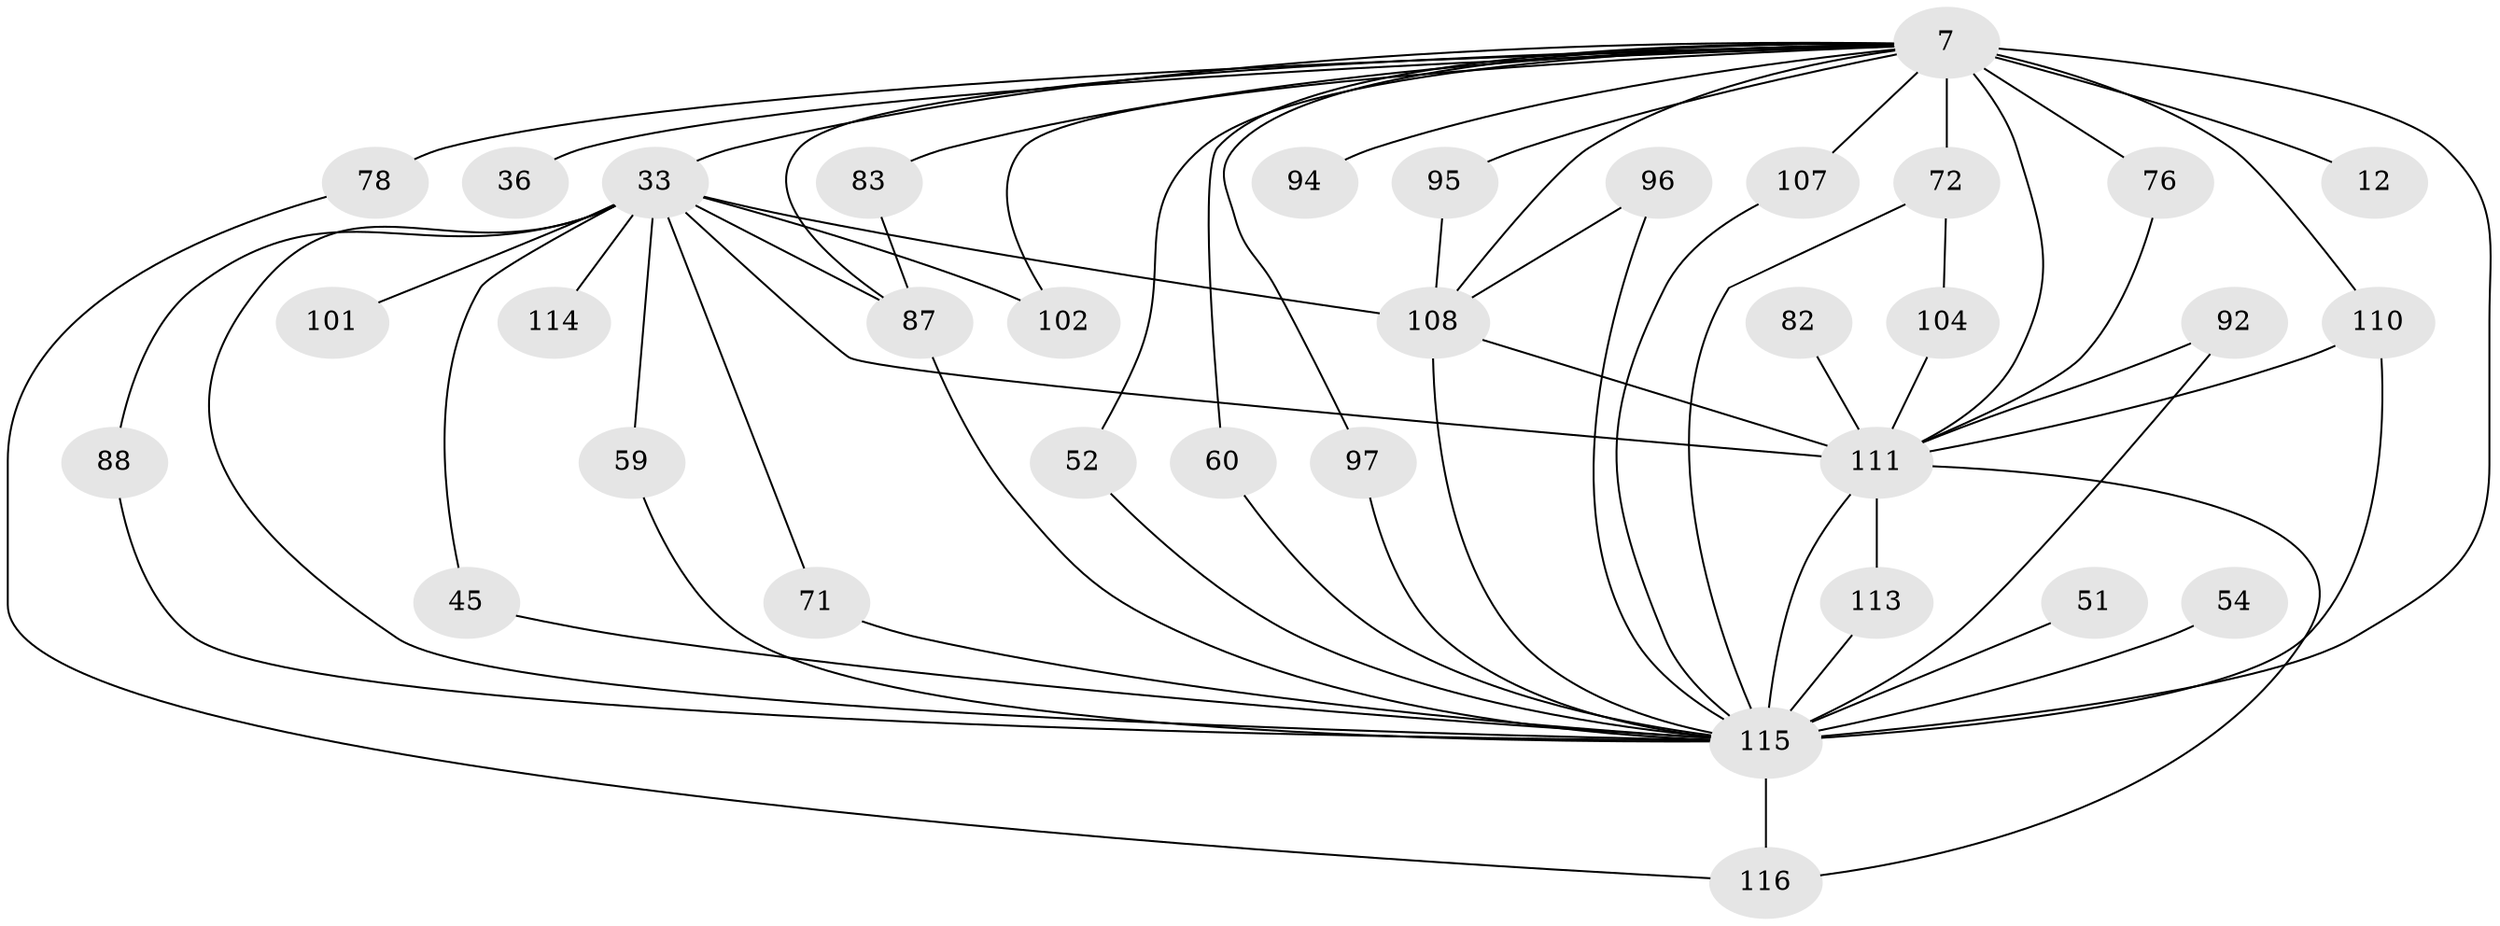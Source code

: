 // original degree distribution, {23: 0.008620689655172414, 27: 0.008620689655172414, 17: 0.008620689655172414, 14: 0.008620689655172414, 37: 0.008620689655172414, 18: 0.017241379310344827, 28: 0.008620689655172414, 26: 0.008620689655172414, 15: 0.008620689655172414, 5: 0.017241379310344827, 2: 0.5258620689655172, 4: 0.11206896551724138, 6: 0.034482758620689655, 3: 0.21551724137931033, 8: 0.008620689655172414}
// Generated by graph-tools (version 1.1) at 2025/46/03/04/25 21:46:46]
// undirected, 34 vertices, 62 edges
graph export_dot {
graph [start="1"]
  node [color=gray90,style=filled];
  7 [super="+1+2"];
  12;
  33 [super="+9"];
  36 [super="+17"];
  45;
  51;
  52;
  54 [super="+22"];
  59;
  60;
  71;
  72 [super="+68+31"];
  76 [super="+65"];
  78 [super="+73"];
  82;
  83 [super="+64"];
  87 [super="+85+79"];
  88 [super="+20+15"];
  92;
  94;
  95 [super="+48"];
  96 [super="+14"];
  97;
  101;
  102;
  104;
  107 [super="+103"];
  108 [super="+41+100"];
  110 [super="+90+86+46"];
  111 [super="+61+106+10+23+30+53+109+69+80"];
  113 [super="+43+98"];
  114;
  115 [super="+112+105+99+42"];
  116 [super="+55+81"];
  7 -- 12 [weight=2];
  7 -- 97;
  7 -- 72 [weight=4];
  7 -- 94 [weight=2];
  7 -- 95 [weight=2];
  7 -- 107 [weight=2];
  7 -- 108 [weight=2];
  7 -- 60;
  7 -- 78 [weight=3];
  7 -- 83;
  7 -- 36 [weight=3];
  7 -- 102;
  7 -- 52;
  7 -- 111 [weight=19];
  7 -- 110;
  7 -- 87 [weight=5];
  7 -- 115 [weight=9];
  7 -- 76 [weight=2];
  7 -- 33 [weight=9];
  33 -- 111 [weight=10];
  33 -- 101 [weight=2];
  33 -- 102;
  33 -- 71;
  33 -- 45;
  33 -- 114 [weight=2];
  33 -- 115 [weight=7];
  33 -- 87;
  33 -- 88 [weight=2];
  33 -- 59;
  33 -- 108;
  45 -- 115;
  51 -- 115;
  52 -- 115;
  54 -- 115 [weight=5];
  59 -- 115;
  60 -- 115;
  71 -- 115;
  72 -- 104;
  72 -- 115;
  76 -- 111;
  78 -- 116;
  82 -- 111;
  83 -- 87 [weight=2];
  87 -- 115 [weight=2];
  88 -- 115 [weight=2];
  92 -- 111;
  92 -- 115;
  95 -- 108;
  96 -- 108;
  96 -- 115 [weight=3];
  97 -- 115;
  104 -- 111;
  107 -- 115;
  108 -- 115 [weight=7];
  108 -- 111;
  110 -- 111 [weight=3];
  110 -- 115 [weight=3];
  111 -- 115 [weight=11];
  111 -- 116;
  111 -- 113;
  113 -- 115 [weight=2];
  115 -- 116 [weight=2];
}
